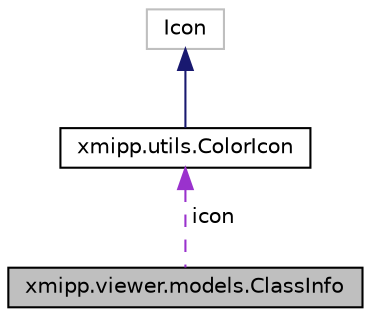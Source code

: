digraph "xmipp.viewer.models.ClassInfo"
{
  edge [fontname="Helvetica",fontsize="10",labelfontname="Helvetica",labelfontsize="10"];
  node [fontname="Helvetica",fontsize="10",shape=record];
  Node1 [label="xmipp.viewer.models.ClassInfo",height=0.2,width=0.4,color="black", fillcolor="grey75", style="filled", fontcolor="black"];
  Node2 -> Node1 [dir="back",color="darkorchid3",fontsize="10",style="dashed",label=" icon" ,fontname="Helvetica"];
  Node2 [label="xmipp.utils.ColorIcon",height=0.2,width=0.4,color="black", fillcolor="white", style="filled",URL="$classxmipp_1_1utils_1_1ColorIcon.html"];
  Node3 -> Node2 [dir="back",color="midnightblue",fontsize="10",style="solid",fontname="Helvetica"];
  Node3 [label="Icon",height=0.2,width=0.4,color="grey75", fillcolor="white", style="filled"];
}
